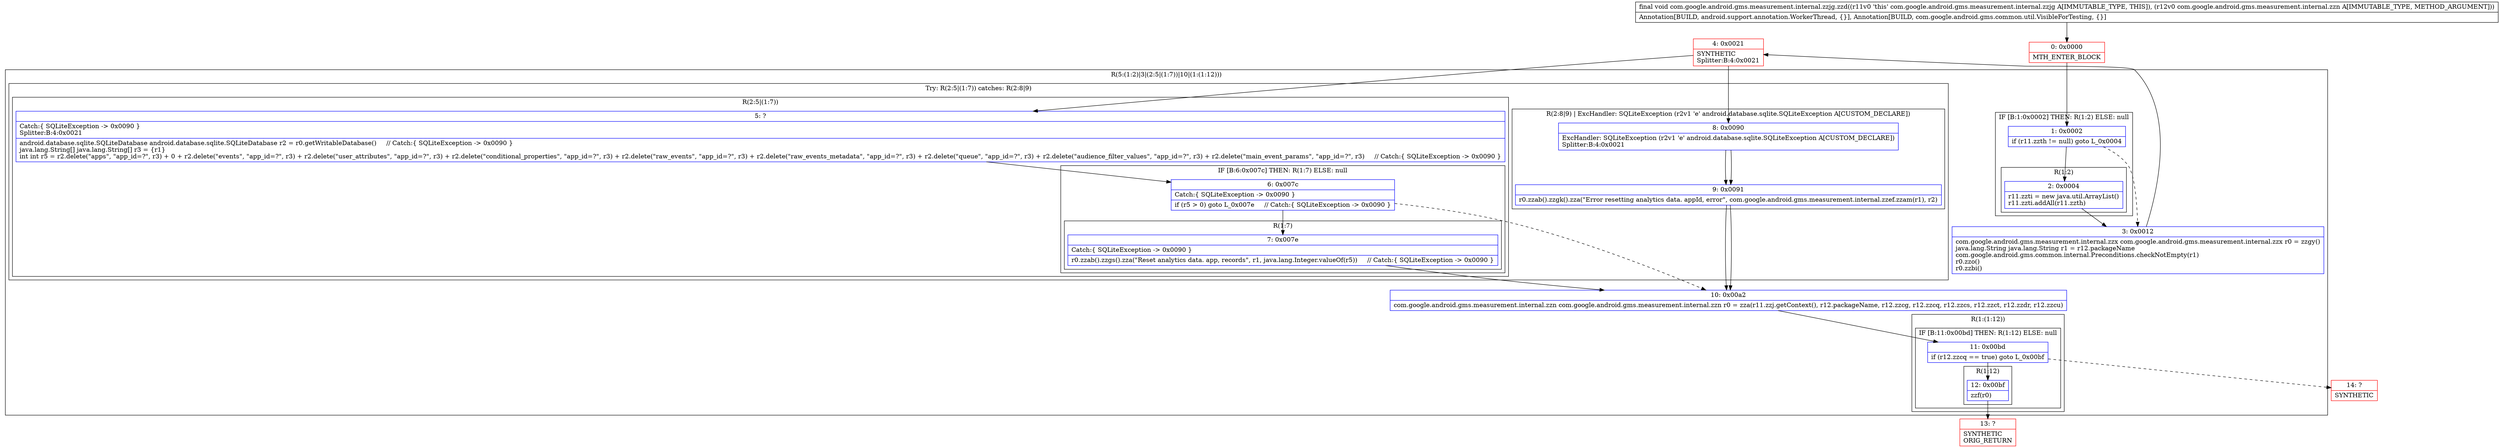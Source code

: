 digraph "CFG forcom.google.android.gms.measurement.internal.zzjg.zzd(Lcom\/google\/android\/gms\/measurement\/internal\/zzn;)V" {
subgraph cluster_Region_1408464378 {
label = "R(5:(1:2)|3|(2:5|(1:7))|10|(1:(1:12)))";
node [shape=record,color=blue];
subgraph cluster_IfRegion_736687521 {
label = "IF [B:1:0x0002] THEN: R(1:2) ELSE: null";
node [shape=record,color=blue];
Node_1 [shape=record,label="{1\:\ 0x0002|if (r11.zzth != null) goto L_0x0004\l}"];
subgraph cluster_Region_676715065 {
label = "R(1:2)";
node [shape=record,color=blue];
Node_2 [shape=record,label="{2\:\ 0x0004|r11.zzti = new java.util.ArrayList()\lr11.zzti.addAll(r11.zzth)\l}"];
}
}
Node_3 [shape=record,label="{3\:\ 0x0012|com.google.android.gms.measurement.internal.zzx com.google.android.gms.measurement.internal.zzx r0 = zzgy()\ljava.lang.String java.lang.String r1 = r12.packageName\lcom.google.android.gms.common.internal.Preconditions.checkNotEmpty(r1)\lr0.zzo()\lr0.zzbi()\l}"];
subgraph cluster_TryCatchRegion_1608076268 {
label = "Try: R(2:5|(1:7)) catches: R(2:8|9)";
node [shape=record,color=blue];
subgraph cluster_Region_768765782 {
label = "R(2:5|(1:7))";
node [shape=record,color=blue];
Node_5 [shape=record,label="{5\:\ ?|Catch:\{ SQLiteException \-\> 0x0090 \}\lSplitter:B:4:0x0021\l|android.database.sqlite.SQLiteDatabase android.database.sqlite.SQLiteDatabase r2 = r0.getWritableDatabase()     \/\/ Catch:\{ SQLiteException \-\> 0x0090 \}\ljava.lang.String[] java.lang.String[] r3 = \{r1\}\lint int r5 = r2.delete(\"apps\", \"app_id=?\", r3) + 0 + r2.delete(\"events\", \"app_id=?\", r3) + r2.delete(\"user_attributes\", \"app_id=?\", r3) + r2.delete(\"conditional_properties\", \"app_id=?\", r3) + r2.delete(\"raw_events\", \"app_id=?\", r3) + r2.delete(\"raw_events_metadata\", \"app_id=?\", r3) + r2.delete(\"queue\", \"app_id=?\", r3) + r2.delete(\"audience_filter_values\", \"app_id=?\", r3) + r2.delete(\"main_event_params\", \"app_id=?\", r3)     \/\/ Catch:\{ SQLiteException \-\> 0x0090 \}\l}"];
subgraph cluster_IfRegion_1132927384 {
label = "IF [B:6:0x007c] THEN: R(1:7) ELSE: null";
node [shape=record,color=blue];
Node_6 [shape=record,label="{6\:\ 0x007c|Catch:\{ SQLiteException \-\> 0x0090 \}\l|if (r5 \> 0) goto L_0x007e     \/\/ Catch:\{ SQLiteException \-\> 0x0090 \}\l}"];
subgraph cluster_Region_246717630 {
label = "R(1:7)";
node [shape=record,color=blue];
Node_7 [shape=record,label="{7\:\ 0x007e|Catch:\{ SQLiteException \-\> 0x0090 \}\l|r0.zzab().zzgs().zza(\"Reset analytics data. app, records\", r1, java.lang.Integer.valueOf(r5))     \/\/ Catch:\{ SQLiteException \-\> 0x0090 \}\l}"];
}
}
}
subgraph cluster_Region_897949260 {
label = "R(2:8|9) | ExcHandler: SQLiteException (r2v1 'e' android.database.sqlite.SQLiteException A[CUSTOM_DECLARE])\l";
node [shape=record,color=blue];
Node_8 [shape=record,label="{8\:\ 0x0090|ExcHandler: SQLiteException (r2v1 'e' android.database.sqlite.SQLiteException A[CUSTOM_DECLARE])\lSplitter:B:4:0x0021\l}"];
Node_9 [shape=record,label="{9\:\ 0x0091|r0.zzab().zzgk().zza(\"Error resetting analytics data. appId, error\", com.google.android.gms.measurement.internal.zzef.zzam(r1), r2)\l}"];
}
}
Node_10 [shape=record,label="{10\:\ 0x00a2|com.google.android.gms.measurement.internal.zzn com.google.android.gms.measurement.internal.zzn r0 = zza(r11.zzj.getContext(), r12.packageName, r12.zzcg, r12.zzcq, r12.zzcs, r12.zzct, r12.zzdr, r12.zzcu)\l}"];
subgraph cluster_Region_2007284946 {
label = "R(1:(1:12))";
node [shape=record,color=blue];
subgraph cluster_IfRegion_462228090 {
label = "IF [B:11:0x00bd] THEN: R(1:12) ELSE: null";
node [shape=record,color=blue];
Node_11 [shape=record,label="{11\:\ 0x00bd|if (r12.zzcq == true) goto L_0x00bf\l}"];
subgraph cluster_Region_2106679715 {
label = "R(1:12)";
node [shape=record,color=blue];
Node_12 [shape=record,label="{12\:\ 0x00bf|zzf(r0)\l}"];
}
}
}
}
subgraph cluster_Region_897949260 {
label = "R(2:8|9) | ExcHandler: SQLiteException (r2v1 'e' android.database.sqlite.SQLiteException A[CUSTOM_DECLARE])\l";
node [shape=record,color=blue];
Node_8 [shape=record,label="{8\:\ 0x0090|ExcHandler: SQLiteException (r2v1 'e' android.database.sqlite.SQLiteException A[CUSTOM_DECLARE])\lSplitter:B:4:0x0021\l}"];
Node_9 [shape=record,label="{9\:\ 0x0091|r0.zzab().zzgk().zza(\"Error resetting analytics data. appId, error\", com.google.android.gms.measurement.internal.zzef.zzam(r1), r2)\l}"];
}
Node_0 [shape=record,color=red,label="{0\:\ 0x0000|MTH_ENTER_BLOCK\l}"];
Node_4 [shape=record,color=red,label="{4\:\ 0x0021|SYNTHETIC\lSplitter:B:4:0x0021\l}"];
Node_13 [shape=record,color=red,label="{13\:\ ?|SYNTHETIC\lORIG_RETURN\l}"];
Node_14 [shape=record,color=red,label="{14\:\ ?|SYNTHETIC\l}"];
MethodNode[shape=record,label="{final void com.google.android.gms.measurement.internal.zzjg.zzd((r11v0 'this' com.google.android.gms.measurement.internal.zzjg A[IMMUTABLE_TYPE, THIS]), (r12v0 com.google.android.gms.measurement.internal.zzn A[IMMUTABLE_TYPE, METHOD_ARGUMENT]))  | Annotation[BUILD, android.support.annotation.WorkerThread, \{\}], Annotation[BUILD, com.google.android.gms.common.util.VisibleForTesting, \{\}]\l}"];
MethodNode -> Node_0;
Node_1 -> Node_2;
Node_1 -> Node_3[style=dashed];
Node_2 -> Node_3;
Node_3 -> Node_4;
Node_5 -> Node_6;
Node_6 -> Node_7;
Node_6 -> Node_10[style=dashed];
Node_7 -> Node_10;
Node_8 -> Node_9;
Node_9 -> Node_10;
Node_10 -> Node_11;
Node_11 -> Node_12;
Node_11 -> Node_14[style=dashed];
Node_12 -> Node_13;
Node_8 -> Node_9;
Node_9 -> Node_10;
Node_0 -> Node_1;
Node_4 -> Node_5;
Node_4 -> Node_8;
}

